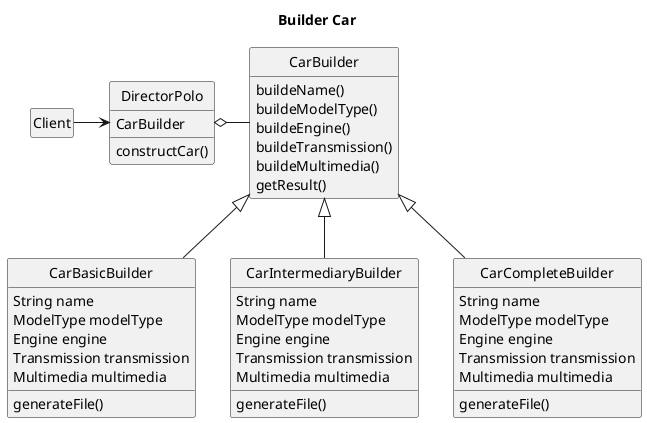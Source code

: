 @startuml

skinparam style strictuml
hide empty members
title Builder Car

class Client{ 
 
}

class DirectorPolo{ 
  CarBuilder 
  constructCar() 
}


class "CarBuilder" as CarBu
class CarBu {
    buildeName()
    buildeModelType()
    buildeEngine()
    buildeTransmission()
    buildeMultimedia()
    getResult()   
}


class "CarBasicBuilder" as CarB
class CarB {
    String name
    ModelType modelType
    Engine engine
    Transmission transmission    
    Multimedia multimedia
  generateFile()   
}

class "CarIntermediaryBuilder" as CarI
class CarI{
    String name
    ModelType modelType
    Engine engine
    Transmission transmission    
    Multimedia multimedia
  generateFile()   
}

class "CarCompleteBuilder" as CarC
class CarC {
      String name
      ModelType modelType
      Engine engine
      Transmission transmission    
      Multimedia multimedia
  generateFile()   
}



Client -right-> DirectorPolo 

CarBu -left-o  DirectorPolo 

CarC -up-|> CarBu
CarB -up-|> CarBu
CarI -up-|> CarBu

@enduml

